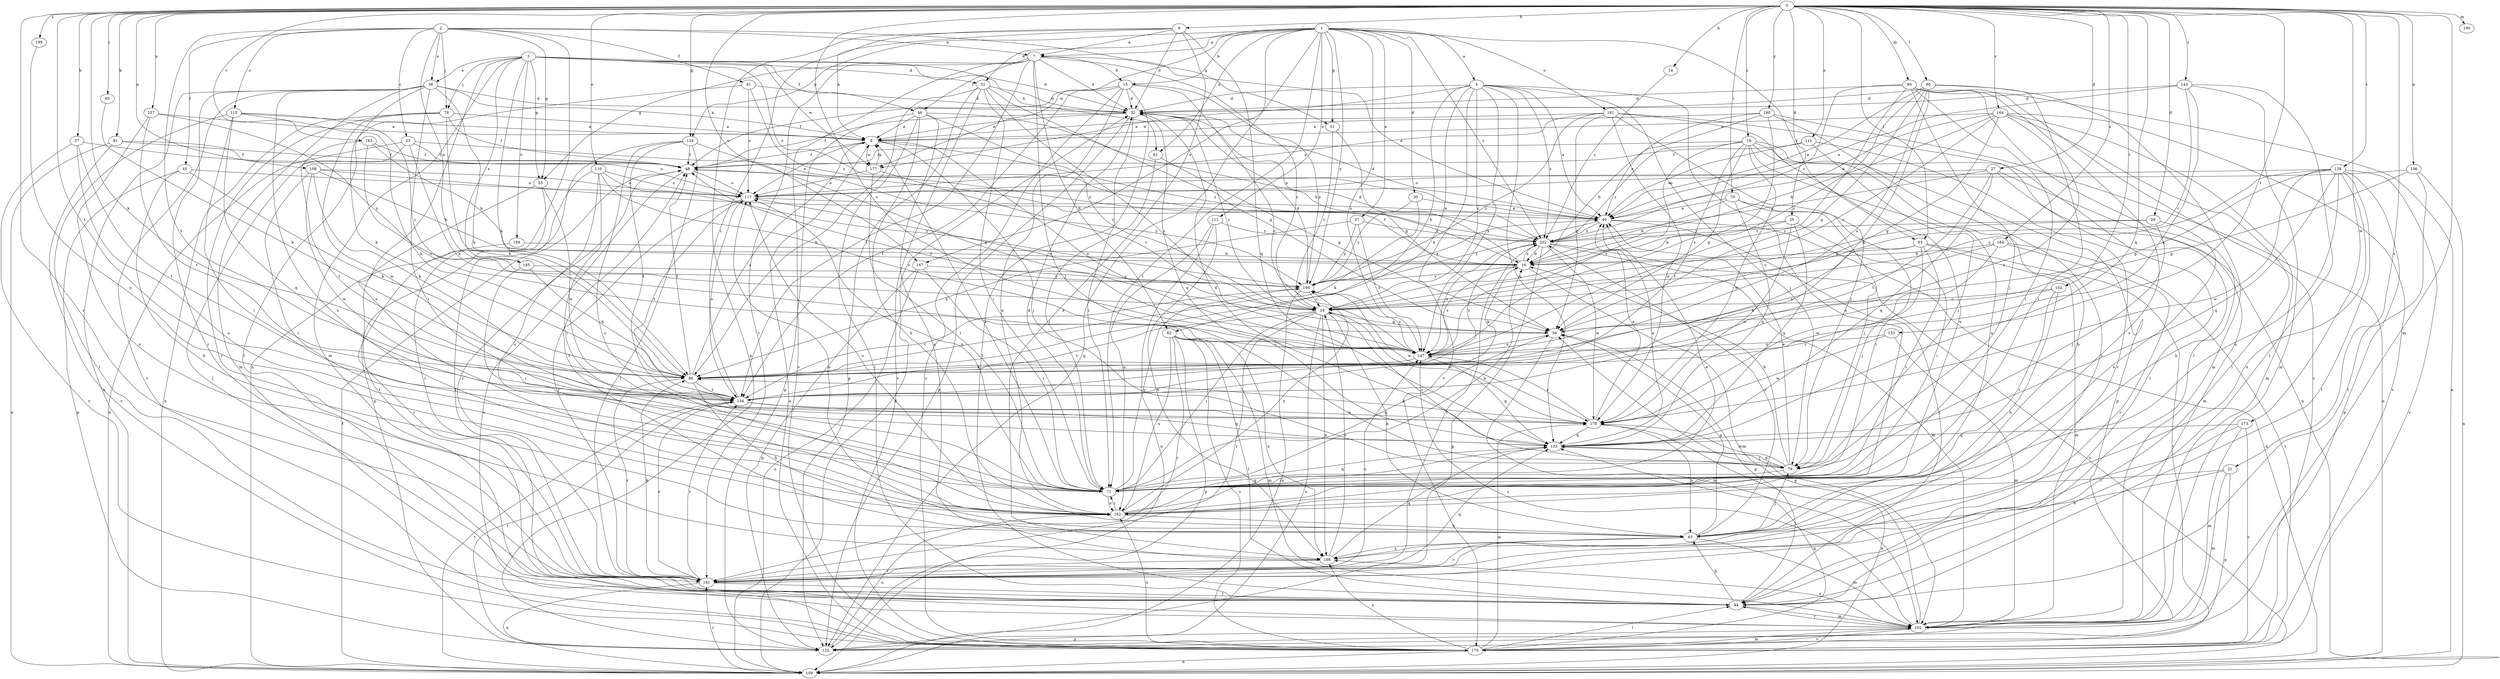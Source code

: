 strict digraph  {
0;
1;
2;
3;
4;
7;
8;
9;
14;
15;
16;
19;
21;
23;
24;
25;
27;
29;
30;
31;
32;
37;
38;
40;
41;
45;
46;
48;
51;
55;
56;
57;
61;
62;
63;
65;
70;
71;
78;
79;
81;
86;
90;
93;
94;
95;
100;
102;
106;
108;
109;
110;
111;
112;
115;
117;
124;
125;
133;
138;
141;
143;
147;
152;
153;
154;
157;
161;
162;
163;
164;
167;
169;
170;
173;
177;
178;
184;
185;
186;
190;
194;
199;
202;
0 -> 9  [label=b];
0 -> 14  [label=b];
0 -> 19  [label=c];
0 -> 21  [label=c];
0 -> 25  [label=d];
0 -> 27  [label=d];
0 -> 29  [label=d];
0 -> 57  [label=h];
0 -> 65  [label=i];
0 -> 70  [label=i];
0 -> 81  [label=k];
0 -> 86  [label=k];
0 -> 90  [label=l];
0 -> 93  [label=l];
0 -> 95  [label=m];
0 -> 100  [label=m];
0 -> 102  [label=m];
0 -> 106  [label=n];
0 -> 108  [label=n];
0 -> 110  [label=o];
0 -> 111  [label=o];
0 -> 124  [label=p];
0 -> 133  [label=q];
0 -> 138  [label=r];
0 -> 141  [label=r];
0 -> 143  [label=s];
0 -> 147  [label=s];
0 -> 152  [label=t];
0 -> 153  [label=t];
0 -> 154  [label=t];
0 -> 157  [label=u];
0 -> 163  [label=v];
0 -> 164  [label=v];
0 -> 167  [label=v];
0 -> 173  [label=w];
0 -> 184  [label=x];
0 -> 190  [label=y];
0 -> 199  [label=z];
1 -> 4  [label=a];
1 -> 7  [label=a];
1 -> 15  [label=b];
1 -> 30  [label=d];
1 -> 31  [label=d];
1 -> 37  [label=e];
1 -> 51  [label=g];
1 -> 61  [label=h];
1 -> 71  [label=i];
1 -> 93  [label=l];
1 -> 112  [label=o];
1 -> 124  [label=p];
1 -> 125  [label=p];
1 -> 147  [label=s];
1 -> 161  [label=u];
1 -> 167  [label=v];
1 -> 177  [label=w];
1 -> 194  [label=y];
1 -> 202  [label=z];
2 -> 7  [label=a];
2 -> 23  [label=c];
2 -> 38  [label=e];
2 -> 41  [label=f];
2 -> 45  [label=f];
2 -> 51  [label=g];
2 -> 55  [label=g];
2 -> 78  [label=j];
2 -> 109  [label=n];
2 -> 115  [label=o];
2 -> 154  [label=t];
2 -> 185  [label=x];
3 -> 31  [label=d];
3 -> 32  [label=d];
3 -> 38  [label=e];
3 -> 40  [label=e];
3 -> 46  [label=f];
3 -> 55  [label=g];
3 -> 61  [label=h];
3 -> 78  [label=j];
3 -> 86  [label=k];
3 -> 102  [label=m];
3 -> 162  [label=u];
3 -> 169  [label=v];
3 -> 177  [label=w];
3 -> 185  [label=x];
4 -> 24  [label=c];
4 -> 32  [label=d];
4 -> 40  [label=e];
4 -> 62  [label=h];
4 -> 79  [label=j];
4 -> 86  [label=k];
4 -> 133  [label=q];
4 -> 147  [label=s];
4 -> 162  [label=u];
4 -> 170  [label=v];
4 -> 177  [label=w];
4 -> 202  [label=z];
7 -> 15  [label=b];
7 -> 24  [label=c];
7 -> 32  [label=d];
7 -> 40  [label=e];
7 -> 46  [label=f];
7 -> 55  [label=g];
7 -> 62  [label=h];
7 -> 79  [label=j];
7 -> 141  [label=r];
7 -> 154  [label=t];
7 -> 170  [label=v];
8 -> 48  [label=f];
8 -> 79  [label=j];
8 -> 117  [label=o];
8 -> 147  [label=s];
8 -> 177  [label=w];
8 -> 202  [label=z];
9 -> 7  [label=a];
9 -> 8  [label=a];
9 -> 32  [label=d];
9 -> 125  [label=p];
9 -> 133  [label=q];
9 -> 154  [label=t];
9 -> 186  [label=x];
14 -> 202  [label=z];
15 -> 32  [label=d];
15 -> 48  [label=f];
15 -> 94  [label=l];
15 -> 147  [label=s];
15 -> 154  [label=t];
15 -> 162  [label=u];
15 -> 170  [label=v];
15 -> 194  [label=y];
16 -> 32  [label=d];
16 -> 48  [label=f];
16 -> 102  [label=m];
16 -> 147  [label=s];
16 -> 194  [label=y];
16 -> 202  [label=z];
19 -> 48  [label=f];
19 -> 56  [label=g];
19 -> 63  [label=h];
19 -> 94  [label=l];
19 -> 125  [label=p];
19 -> 147  [label=s];
19 -> 154  [label=t];
19 -> 162  [label=u];
19 -> 178  [label=w];
19 -> 202  [label=z];
21 -> 63  [label=h];
21 -> 71  [label=i];
21 -> 102  [label=m];
21 -> 125  [label=p];
23 -> 48  [label=f];
23 -> 94  [label=l];
23 -> 109  [label=n];
23 -> 147  [label=s];
23 -> 202  [label=z];
24 -> 56  [label=g];
24 -> 63  [label=h];
24 -> 71  [label=i];
24 -> 109  [label=n];
24 -> 117  [label=o];
24 -> 141  [label=r];
24 -> 154  [label=t];
24 -> 178  [label=w];
24 -> 186  [label=x];
25 -> 16  [label=b];
25 -> 71  [label=i];
25 -> 133  [label=q];
25 -> 178  [label=w];
25 -> 202  [label=z];
27 -> 63  [label=h];
27 -> 102  [label=m];
27 -> 117  [label=o];
27 -> 133  [label=q];
27 -> 154  [label=t];
27 -> 202  [label=z];
29 -> 24  [label=c];
29 -> 79  [label=j];
29 -> 162  [label=u];
29 -> 202  [label=z];
30 -> 40  [label=e];
30 -> 86  [label=k];
30 -> 194  [label=y];
31 -> 32  [label=d];
31 -> 56  [label=g];
31 -> 71  [label=i];
31 -> 86  [label=k];
31 -> 125  [label=p];
31 -> 147  [label=s];
31 -> 170  [label=v];
32 -> 8  [label=a];
32 -> 24  [label=c];
32 -> 48  [label=f];
32 -> 71  [label=i];
32 -> 125  [label=p];
32 -> 133  [label=q];
37 -> 86  [label=k];
37 -> 147  [label=s];
37 -> 194  [label=y];
37 -> 202  [label=z];
38 -> 8  [label=a];
38 -> 32  [label=d];
38 -> 71  [label=i];
38 -> 86  [label=k];
38 -> 94  [label=l];
38 -> 102  [label=m];
38 -> 109  [label=n];
38 -> 141  [label=r];
38 -> 162  [label=u];
38 -> 170  [label=v];
40 -> 32  [label=d];
40 -> 94  [label=l];
40 -> 109  [label=n];
40 -> 194  [label=y];
40 -> 202  [label=z];
41 -> 32  [label=d];
41 -> 86  [label=k];
41 -> 117  [label=o];
41 -> 202  [label=z];
45 -> 63  [label=h];
45 -> 86  [label=k];
45 -> 117  [label=o];
45 -> 125  [label=p];
46 -> 8  [label=a];
46 -> 16  [label=b];
46 -> 24  [label=c];
46 -> 63  [label=h];
46 -> 94  [label=l];
46 -> 125  [label=p];
46 -> 186  [label=x];
48 -> 117  [label=o];
48 -> 141  [label=r];
48 -> 170  [label=v];
48 -> 194  [label=y];
51 -> 24  [label=c];
51 -> 56  [label=g];
55 -> 94  [label=l];
55 -> 141  [label=r];
55 -> 178  [label=w];
56 -> 48  [label=f];
56 -> 102  [label=m];
56 -> 147  [label=s];
57 -> 48  [label=f];
57 -> 154  [label=t];
57 -> 162  [label=u];
57 -> 170  [label=v];
61 -> 56  [label=g];
61 -> 71  [label=i];
62 -> 94  [label=l];
62 -> 102  [label=m];
62 -> 125  [label=p];
62 -> 141  [label=r];
62 -> 147  [label=s];
62 -> 162  [label=u];
62 -> 170  [label=v];
62 -> 186  [label=x];
63 -> 48  [label=f];
63 -> 56  [label=g];
63 -> 79  [label=j];
63 -> 102  [label=m];
63 -> 117  [label=o];
63 -> 141  [label=r];
63 -> 186  [label=x];
63 -> 202  [label=z];
65 -> 86  [label=k];
70 -> 16  [label=b];
70 -> 40  [label=e];
70 -> 71  [label=i];
70 -> 79  [label=j];
70 -> 133  [label=q];
71 -> 8  [label=a];
71 -> 16  [label=b];
71 -> 32  [label=d];
71 -> 56  [label=g];
71 -> 117  [label=o];
71 -> 133  [label=q];
71 -> 162  [label=u];
71 -> 194  [label=y];
78 -> 8  [label=a];
78 -> 48  [label=f];
78 -> 86  [label=k];
78 -> 109  [label=n];
78 -> 141  [label=r];
78 -> 178  [label=w];
79 -> 16  [label=b];
79 -> 24  [label=c];
79 -> 40  [label=e];
79 -> 71  [label=i];
79 -> 133  [label=q];
79 -> 178  [label=w];
81 -> 48  [label=f];
81 -> 109  [label=n];
81 -> 117  [label=o];
81 -> 170  [label=v];
86 -> 8  [label=a];
86 -> 16  [label=b];
86 -> 48  [label=f];
86 -> 63  [label=h];
86 -> 141  [label=r];
86 -> 154  [label=t];
86 -> 202  [label=z];
90 -> 24  [label=c];
90 -> 32  [label=d];
90 -> 40  [label=e];
90 -> 56  [label=g];
90 -> 71  [label=i];
90 -> 86  [label=k];
90 -> 102  [label=m];
90 -> 147  [label=s];
93 -> 16  [label=b];
93 -> 71  [label=i];
93 -> 79  [label=j];
93 -> 86  [label=k];
93 -> 102  [label=m];
93 -> 170  [label=v];
94 -> 56  [label=g];
94 -> 63  [label=h];
94 -> 102  [label=m];
95 -> 32  [label=d];
95 -> 71  [label=i];
95 -> 79  [label=j];
95 -> 94  [label=l];
95 -> 109  [label=n];
95 -> 147  [label=s];
95 -> 170  [label=v];
95 -> 186  [label=x];
95 -> 202  [label=z];
102 -> 56  [label=g];
102 -> 94  [label=l];
102 -> 125  [label=p];
102 -> 147  [label=s];
102 -> 170  [label=v];
102 -> 186  [label=x];
106 -> 56  [label=g];
106 -> 94  [label=l];
106 -> 109  [label=n];
106 -> 117  [label=o];
108 -> 16  [label=b];
108 -> 40  [label=e];
108 -> 71  [label=i];
108 -> 86  [label=k];
108 -> 117  [label=o];
108 -> 178  [label=w];
109 -> 32  [label=d];
109 -> 48  [label=f];
109 -> 141  [label=r];
109 -> 154  [label=t];
110 -> 71  [label=i];
110 -> 94  [label=l];
110 -> 117  [label=o];
110 -> 147  [label=s];
110 -> 162  [label=u];
110 -> 194  [label=y];
111 -> 40  [label=e];
111 -> 48  [label=f];
111 -> 79  [label=j];
111 -> 141  [label=r];
112 -> 109  [label=n];
112 -> 162  [label=u];
112 -> 186  [label=x];
112 -> 202  [label=z];
115 -> 8  [label=a];
115 -> 24  [label=c];
115 -> 71  [label=i];
115 -> 86  [label=k];
115 -> 94  [label=l];
115 -> 133  [label=q];
117 -> 40  [label=e];
117 -> 141  [label=r];
117 -> 154  [label=t];
124 -> 48  [label=f];
124 -> 56  [label=g];
124 -> 94  [label=l];
124 -> 125  [label=p];
124 -> 154  [label=t];
124 -> 162  [label=u];
125 -> 154  [label=t];
125 -> 162  [label=u];
133 -> 32  [label=d];
133 -> 40  [label=e];
133 -> 79  [label=j];
138 -> 24  [label=c];
138 -> 56  [label=g];
138 -> 94  [label=l];
138 -> 117  [label=o];
138 -> 125  [label=p];
138 -> 133  [label=q];
138 -> 162  [label=u];
138 -> 170  [label=v];
138 -> 178  [label=w];
138 -> 186  [label=x];
141 -> 86  [label=k];
141 -> 94  [label=l];
141 -> 109  [label=n];
141 -> 133  [label=q];
141 -> 147  [label=s];
141 -> 154  [label=t];
143 -> 24  [label=c];
143 -> 32  [label=d];
143 -> 40  [label=e];
143 -> 86  [label=k];
143 -> 94  [label=l];
143 -> 102  [label=m];
147 -> 86  [label=k];
147 -> 133  [label=q];
147 -> 194  [label=y];
152 -> 24  [label=c];
152 -> 63  [label=h];
152 -> 71  [label=i];
152 -> 154  [label=t];
153 -> 102  [label=m];
153 -> 147  [label=s];
153 -> 178  [label=w];
154 -> 117  [label=o];
154 -> 133  [label=q];
154 -> 141  [label=r];
154 -> 178  [label=w];
157 -> 8  [label=a];
157 -> 154  [label=t];
157 -> 186  [label=x];
157 -> 194  [label=y];
161 -> 8  [label=a];
161 -> 56  [label=g];
161 -> 79  [label=j];
161 -> 109  [label=n];
161 -> 117  [label=o];
161 -> 162  [label=u];
161 -> 178  [label=w];
161 -> 194  [label=y];
162 -> 40  [label=e];
162 -> 63  [label=h];
162 -> 71  [label=i];
162 -> 117  [label=o];
162 -> 133  [label=q];
162 -> 194  [label=y];
163 -> 16  [label=b];
163 -> 48  [label=f];
163 -> 147  [label=s];
163 -> 154  [label=t];
164 -> 8  [label=a];
164 -> 16  [label=b];
164 -> 24  [label=c];
164 -> 40  [label=e];
164 -> 56  [label=g];
164 -> 94  [label=l];
164 -> 102  [label=m];
164 -> 154  [label=t];
164 -> 170  [label=v];
167 -> 71  [label=i];
167 -> 109  [label=n];
167 -> 125  [label=p];
167 -> 194  [label=y];
169 -> 16  [label=b];
169 -> 141  [label=r];
170 -> 8  [label=a];
170 -> 94  [label=l];
170 -> 102  [label=m];
170 -> 109  [label=n];
170 -> 133  [label=q];
170 -> 162  [label=u];
170 -> 178  [label=w];
170 -> 186  [label=x];
173 -> 102  [label=m];
173 -> 133  [label=q];
173 -> 141  [label=r];
173 -> 170  [label=v];
177 -> 8  [label=a];
177 -> 24  [label=c];
177 -> 71  [label=i];
177 -> 117  [label=o];
178 -> 40  [label=e];
178 -> 63  [label=h];
178 -> 86  [label=k];
178 -> 109  [label=n];
178 -> 133  [label=q];
178 -> 147  [label=s];
184 -> 16  [label=b];
184 -> 141  [label=r];
184 -> 147  [label=s];
184 -> 170  [label=v];
184 -> 178  [label=w];
185 -> 71  [label=i];
185 -> 86  [label=k];
185 -> 194  [label=y];
186 -> 24  [label=c];
186 -> 133  [label=q];
186 -> 141  [label=r];
190 -> 8  [label=a];
190 -> 16  [label=b];
190 -> 40  [label=e];
190 -> 109  [label=n];
190 -> 141  [label=r];
190 -> 147  [label=s];
194 -> 24  [label=c];
194 -> 32  [label=d];
194 -> 40  [label=e];
194 -> 109  [label=n];
194 -> 154  [label=t];
194 -> 178  [label=w];
199 -> 162  [label=u];
202 -> 16  [label=b];
202 -> 102  [label=m];
202 -> 109  [label=n];
202 -> 125  [label=p];
202 -> 141  [label=r];
202 -> 147  [label=s];
202 -> 178  [label=w];
}
